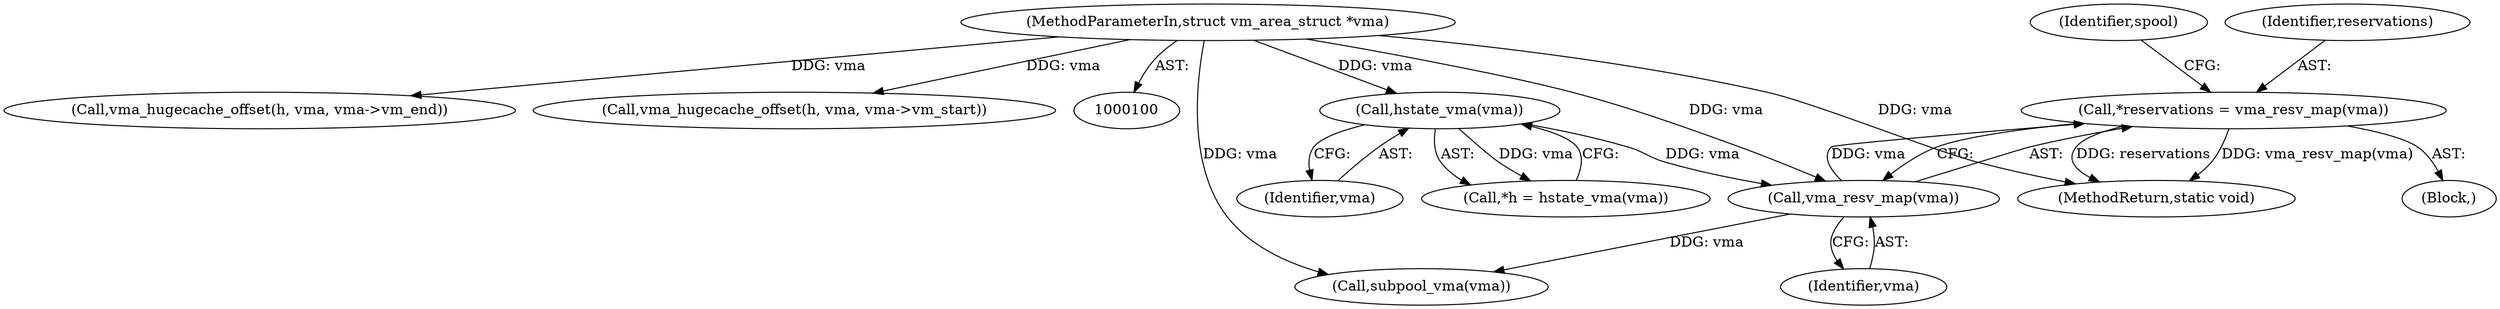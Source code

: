 digraph "0_linux_90481622d75715bfcb68501280a917dbfe516029_8@pointer" {
"1000109" [label="(Call,*reservations = vma_resv_map(vma))"];
"1000111" [label="(Call,vma_resv_map(vma))"];
"1000106" [label="(Call,hstate_vma(vma))"];
"1000101" [label="(MethodParameterIn,struct vm_area_struct *vma)"];
"1000102" [label="(Block,)"];
"1000116" [label="(Call,subpool_vma(vma))"];
"1000109" [label="(Call,*reservations = vma_resv_map(vma))"];
"1000115" [label="(Identifier,spool)"];
"1000107" [label="(Identifier,vma)"];
"1000106" [label="(Call,hstate_vma(vma))"];
"1000112" [label="(Identifier,vma)"];
"1000111" [label="(Call,vma_resv_map(vma))"];
"1000110" [label="(Identifier,reservations)"];
"1000101" [label="(MethodParameterIn,struct vm_area_struct *vma)"];
"1000104" [label="(Call,*h = hstate_vma(vma))"];
"1000169" [label="(MethodReturn,static void)"];
"1000134" [label="(Call,vma_hugecache_offset(h, vma, vma->vm_end))"];
"1000126" [label="(Call,vma_hugecache_offset(h, vma, vma->vm_start))"];
"1000109" -> "1000102"  [label="AST: "];
"1000109" -> "1000111"  [label="CFG: "];
"1000110" -> "1000109"  [label="AST: "];
"1000111" -> "1000109"  [label="AST: "];
"1000115" -> "1000109"  [label="CFG: "];
"1000109" -> "1000169"  [label="DDG: reservations"];
"1000109" -> "1000169"  [label="DDG: vma_resv_map(vma)"];
"1000111" -> "1000109"  [label="DDG: vma"];
"1000111" -> "1000112"  [label="CFG: "];
"1000112" -> "1000111"  [label="AST: "];
"1000106" -> "1000111"  [label="DDG: vma"];
"1000101" -> "1000111"  [label="DDG: vma"];
"1000111" -> "1000116"  [label="DDG: vma"];
"1000106" -> "1000104"  [label="AST: "];
"1000106" -> "1000107"  [label="CFG: "];
"1000107" -> "1000106"  [label="AST: "];
"1000104" -> "1000106"  [label="CFG: "];
"1000106" -> "1000104"  [label="DDG: vma"];
"1000101" -> "1000106"  [label="DDG: vma"];
"1000101" -> "1000100"  [label="AST: "];
"1000101" -> "1000169"  [label="DDG: vma"];
"1000101" -> "1000116"  [label="DDG: vma"];
"1000101" -> "1000126"  [label="DDG: vma"];
"1000101" -> "1000134"  [label="DDG: vma"];
}
